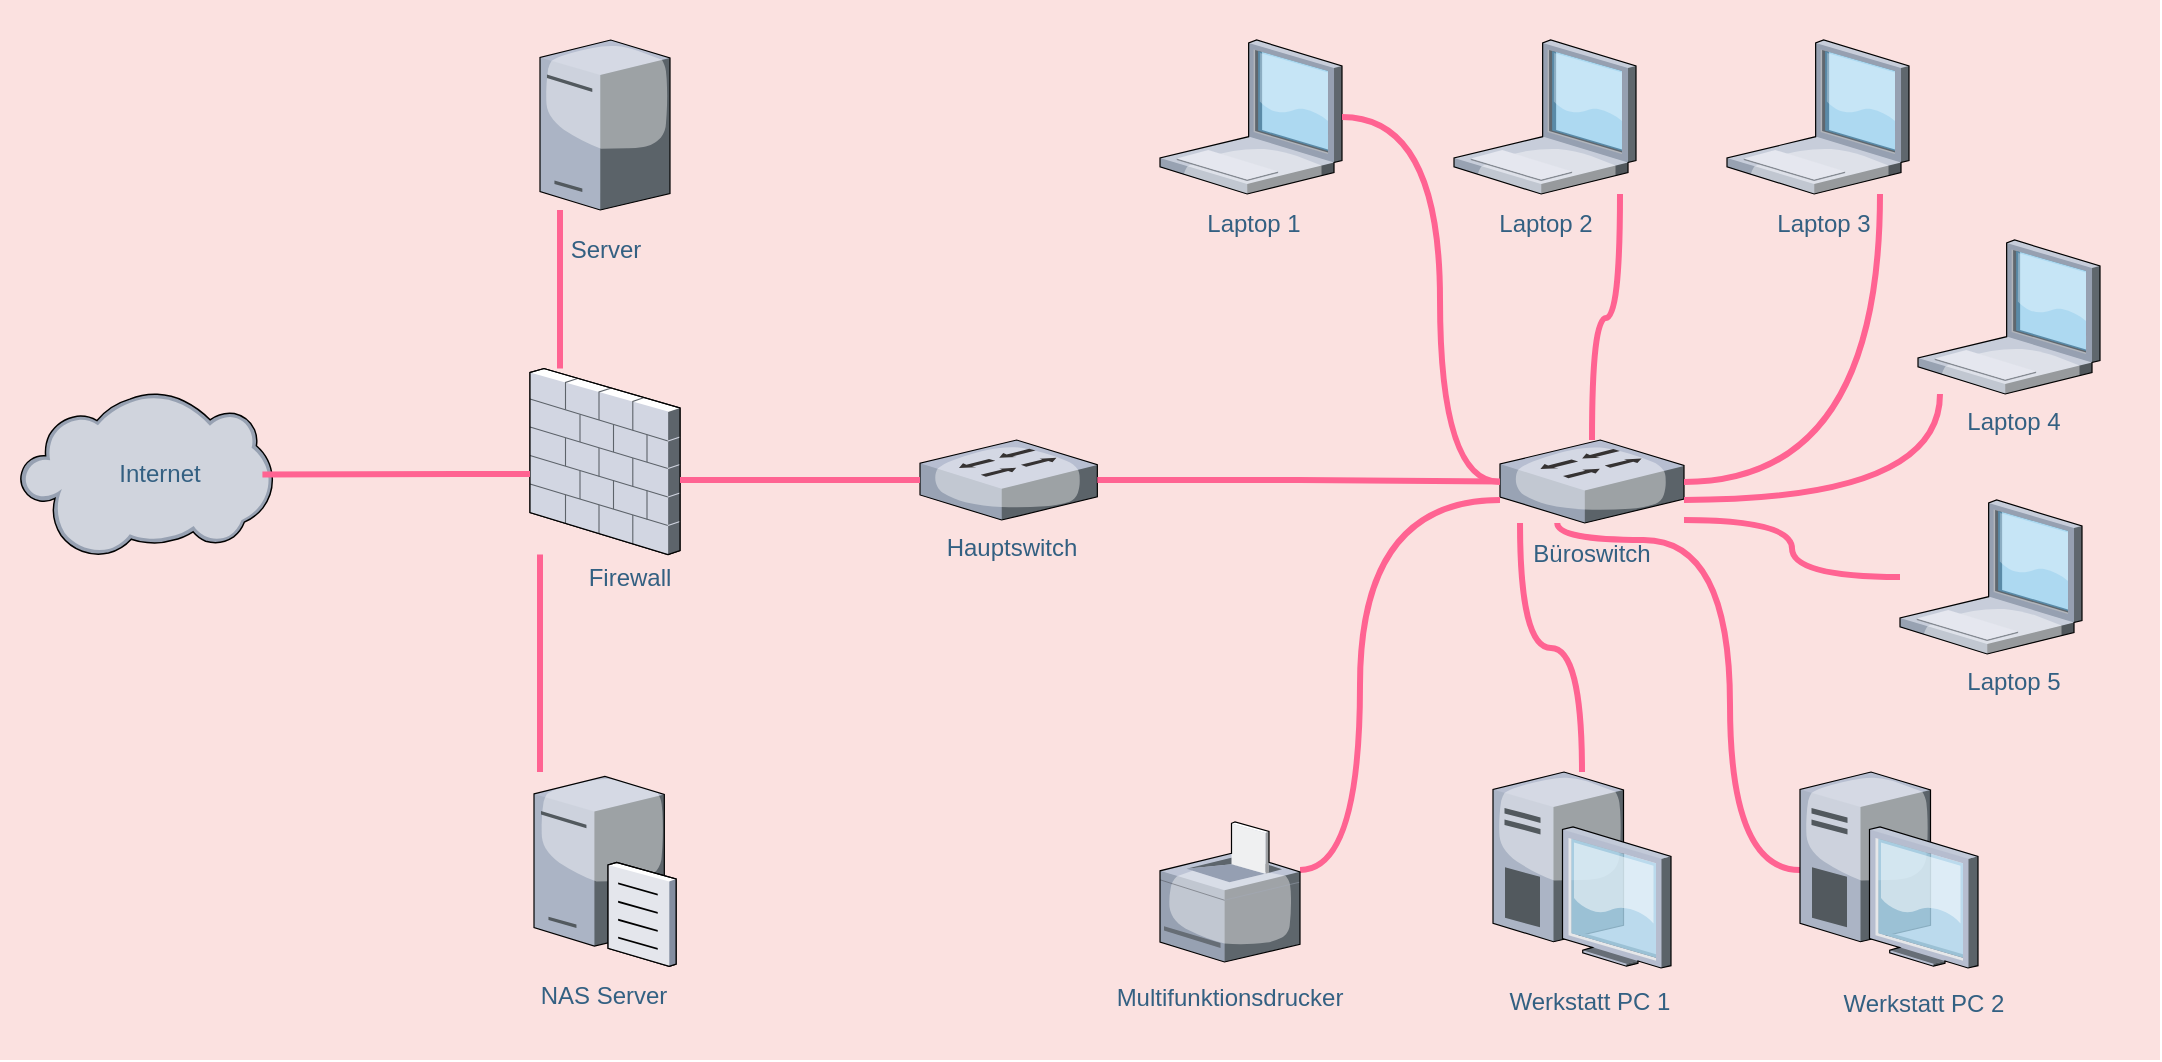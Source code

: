 <mxfile version="26.2.8">
  <diagram name="Page-1" id="e3a06f82-3646-2815-327d-82caf3d4e204">
    <mxGraphModel dx="1341" dy="814" grid="1" gridSize="10" guides="1" tooltips="1" connect="1" arrows="1" fold="1" page="1" pageScale="1.5" pageWidth="1169" pageHeight="826" background="none" math="0" shadow="0">
      <root>
        <mxCell id="0" style=";html=1;" />
        <mxCell id="1" style=";html=1;" parent="0" />
        <mxCell id="6j4duPhXvXTDxxQr8vu_-134" value="" style="rounded=0;whiteSpace=wrap;html=1;strokeColor=none;fontColor=#5AA9E6;fillColor=#F19C99;arcSize=4;gradientColor=none;glass=0;perimeterSpacing=1;opacity=30;" vertex="1" parent="1">
          <mxGeometry x="150" y="120" width="1080" height="530" as="geometry" />
        </mxCell>
        <mxCell id="6j4duPhXvXTDxxQr8vu_-43" style="edgeStyle=orthogonalEdgeStyle;rounded=1;orthogonalLoop=1;jettySize=auto;html=1;curved=1;dashed=1;dashPattern=1 2;startArrow=none;startFill=0;endArrow=none;labelBackgroundColor=none;strokeColor=none;fontColor=default;" edge="1" parent="1" source="6j4duPhXvXTDxxQr8vu_-60" target="6j4duPhXvXTDxxQr8vu_-2">
          <mxGeometry relative="1" as="geometry" />
        </mxCell>
        <mxCell id="6j4duPhXvXTDxxQr8vu_-95" value="" style="group;labelBackgroundColor=none;fontColor=#336082;rounded=1;" vertex="1" connectable="0" parent="1">
          <mxGeometry x="160" y="316" width="140" height="82.5" as="geometry" />
        </mxCell>
        <mxCell id="6j4duPhXvXTDxxQr8vu_-94" value="" style="verticalLabelPosition=bottom;aspect=fixed;html=1;verticalAlign=top;strokeColor=none;align=center;outlineConnect=0;shape=mxgraph.citrix.cloud;fontColor=#5AA9E6;fillColor=#FFE45E;fillStyle=auto;labelBackgroundColor=none;rounded=1;" vertex="1" parent="6j4duPhXvXTDxxQr8vu_-95">
          <mxGeometry width="126.411" height="82.5" as="geometry" />
        </mxCell>
        <mxCell id="6j4duPhXvXTDxxQr8vu_-92" value="&lt;span style=&quot;&quot;&gt;Internet&lt;/span&gt;" style="text;html=1;align=center;verticalAlign=middle;whiteSpace=wrap;rounded=1;fontFamily=Helvetica;fontSize=12;fontColor=#336082;labelBackgroundColor=none;" vertex="1" parent="6j4duPhXvXTDxxQr8vu_-95">
          <mxGeometry x="18.789" y="21.29" width="102.421" height="39.919" as="geometry" />
        </mxCell>
        <mxCell id="6j4duPhXvXTDxxQr8vu_-97" value="" style="group;labelBackgroundColor=none;fontColor=#336082;rounded=1;" vertex="1" connectable="0" parent="1">
          <mxGeometry x="415" y="304.25" width="75" height="120" as="geometry" />
        </mxCell>
        <mxCell id="6j4duPhXvXTDxxQr8vu_-4" value="" style="verticalLabelPosition=bottom;aspect=fixed;html=1;verticalAlign=top;strokeColor=#FF6392;align=center;outlineConnect=0;shape=mxgraph.citrix.firewall;fillColor=#FFE45E;fillStyle=auto;labelBackgroundColor=none;fontColor=#5AA9E6;rounded=1;" vertex="1" parent="6j4duPhXvXTDxxQr8vu_-97">
          <mxGeometry width="75" height="93" as="geometry" />
        </mxCell>
        <mxCell id="6j4duPhXvXTDxxQr8vu_-62" value="&lt;span style=&quot;&quot;&gt;Firewall&lt;/span&gt;" style="text;html=1;align=center;verticalAlign=middle;whiteSpace=wrap;rounded=1;fontFamily=Helvetica;fontSize=12;fontColor=#336082;labelBackgroundColor=none;" vertex="1" parent="6j4duPhXvXTDxxQr8vu_-97">
          <mxGeometry x="15" y="90" width="69.5" height="30" as="geometry" />
        </mxCell>
        <mxCell id="6j4duPhXvXTDxxQr8vu_-99" value="" style="group;labelBackgroundColor=none;fontColor=#336082;rounded=1;" vertex="1" connectable="0" parent="1">
          <mxGeometry x="610" y="340" width="92" height="68.5" as="geometry" />
        </mxCell>
        <mxCell id="6j4duPhXvXTDxxQr8vu_-12" value="" style="verticalLabelPosition=bottom;aspect=fixed;html=1;verticalAlign=top;strokeColor=none;align=center;outlineConnect=0;shape=mxgraph.citrix.switch;labelBackgroundColor=none;fillColor=#FFE45E;fontColor=#5AA9E6;rounded=1;" vertex="1" parent="6j4duPhXvXTDxxQr8vu_-99">
          <mxGeometry width="88.67" height="40" as="geometry" />
        </mxCell>
        <mxCell id="6j4duPhXvXTDxxQr8vu_-60" value="&lt;span style=&quot;color: rgb(51, 96, 130);&quot;&gt;Hauptswitch&lt;/span&gt;" style="text;html=1;align=center;verticalAlign=middle;whiteSpace=wrap;rounded=1;fontFamily=Helvetica;fontSize=12;fontColor=#5AA9E6;labelBackgroundColor=none;" vertex="1" parent="6j4duPhXvXTDxxQr8vu_-99">
          <mxGeometry x="11.25" y="38.5" width="69.5" height="30" as="geometry" />
        </mxCell>
        <mxCell id="6j4duPhXvXTDxxQr8vu_-98" value="" style="edgeStyle=orthogonalEdgeStyle;rounded=1;orthogonalLoop=1;jettySize=auto;html=1;curved=1;dashed=1;dashPattern=1 2;startArrow=none;startFill=0;endArrow=none;labelBackgroundColor=none;strokeColor=none;fontColor=default;" edge="1" parent="6j4duPhXvXTDxxQr8vu_-99" source="6j4duPhXvXTDxxQr8vu_-12" target="6j4duPhXvXTDxxQr8vu_-60">
          <mxGeometry relative="1" as="geometry">
            <mxPoint x="46" y="41.5" as="sourcePoint" />
            <mxPoint x="16" y="109.5" as="targetPoint" />
          </mxGeometry>
        </mxCell>
        <mxCell id="6j4duPhXvXTDxxQr8vu_-100" value="" style="group;labelBackgroundColor=none;fontColor=#336082;rounded=1;" vertex="1" connectable="0" parent="1">
          <mxGeometry x="417" y="506" width="71" height="127" as="geometry" />
        </mxCell>
        <mxCell id="6j4duPhXvXTDxxQr8vu_-2" value="" style="verticalLabelPosition=bottom;aspect=fixed;html=1;verticalAlign=top;strokeColor=none;align=center;outlineConnect=0;shape=mxgraph.citrix.file_server;labelBackgroundColor=none;fillColor=#FFE45E;fontColor=#5AA9E6;rounded=1;" vertex="1" parent="6j4duPhXvXTDxxQr8vu_-100">
          <mxGeometry width="71" height="97" as="geometry" />
        </mxCell>
        <mxCell id="6j4duPhXvXTDxxQr8vu_-58" value="NAS Server" style="text;html=1;align=center;verticalAlign=middle;whiteSpace=wrap;rounded=1;fontFamily=Helvetica;fontSize=12;fontColor=#336082;labelBackgroundColor=none;" vertex="1" parent="6j4duPhXvXTDxxQr8vu_-100">
          <mxGeometry y="97" width="69.5" height="30" as="geometry" />
        </mxCell>
        <mxCell id="6j4duPhXvXTDxxQr8vu_-102" value="" style="group;labelBackgroundColor=none;fontColor=#336082;rounded=1;" vertex="1" connectable="0" parent="1">
          <mxGeometry x="420" y="140" width="65" height="114.5" as="geometry" />
        </mxCell>
        <mxCell id="6j4duPhXvXTDxxQr8vu_-18" value="" style="verticalLabelPosition=bottom;aspect=fixed;html=1;verticalAlign=top;strokeColor=#FF6392;align=center;outlineConnect=0;shape=mxgraph.citrix.license_server;fillColor=#FFE45E;fillStyle=auto;labelBackgroundColor=none;fontColor=#5AA9E6;rounded=1;" vertex="1" parent="6j4duPhXvXTDxxQr8vu_-102">
          <mxGeometry width="65" height="85" as="geometry" />
        </mxCell>
        <mxCell id="6j4duPhXvXTDxxQr8vu_-59" value="Server" style="text;html=1;align=center;verticalAlign=middle;whiteSpace=wrap;rounded=1;fontFamily=Helvetica;fontSize=12;fontColor=#336082;labelBackgroundColor=none;" vertex="1" parent="6j4duPhXvXTDxxQr8vu_-102">
          <mxGeometry x="7.75" y="94.5" width="49.5" height="20" as="geometry" />
        </mxCell>
        <mxCell id="6j4duPhXvXTDxxQr8vu_-103" value="" style="group;labelBackgroundColor=none;fontColor=#ffffff;rounded=1;fillColor=none;strokeColor=none;" vertex="1" connectable="0" parent="1">
          <mxGeometry x="730" y="140" width="91" height="106" as="geometry" />
        </mxCell>
        <mxCell id="6j4duPhXvXTDxxQr8vu_-17" value="" style="verticalLabelPosition=bottom;aspect=fixed;html=1;verticalAlign=top;strokeColor=none;align=center;outlineConnect=0;shape=mxgraph.citrix.laptop_1;labelBackgroundColor=none;fillColor=#FFE45E;fontColor=#5AA9E6;rounded=1;" vertex="1" parent="6j4duPhXvXTDxxQr8vu_-103">
          <mxGeometry width="91" height="77" as="geometry" />
        </mxCell>
        <mxCell id="6j4duPhXvXTDxxQr8vu_-52" value="&lt;span style=&quot;color: rgb(51, 96, 130);&quot;&gt;Laptop 1&lt;/span&gt;" style="text;html=1;align=center;verticalAlign=middle;whiteSpace=wrap;rounded=1;fontFamily=Helvetica;fontSize=12;fontColor=#5AA9E6;labelBackgroundColor=none;fontStyle=0" vertex="1" parent="6j4duPhXvXTDxxQr8vu_-103">
          <mxGeometry x="19" y="77" width="55.5" height="29" as="geometry" />
        </mxCell>
        <mxCell id="6j4duPhXvXTDxxQr8vu_-104" value="" style="group;labelBackgroundColor=none;fontColor=#336082;rounded=1;" vertex="1" connectable="0" parent="1">
          <mxGeometry x="877" y="140" width="91" height="106" as="geometry" />
        </mxCell>
        <mxCell id="6j4duPhXvXTDxxQr8vu_-14" value="" style="verticalLabelPosition=bottom;aspect=fixed;html=1;verticalAlign=top;strokeColor=none;align=center;outlineConnect=0;shape=mxgraph.citrix.laptop_1;labelBackgroundColor=none;fillColor=#FFE45E;fontColor=#5AA9E6;rounded=1;" vertex="1" parent="6j4duPhXvXTDxxQr8vu_-104">
          <mxGeometry width="91" height="77" as="geometry" />
        </mxCell>
        <mxCell id="6j4duPhXvXTDxxQr8vu_-53" value="Laptop 2" style="text;html=1;align=center;verticalAlign=middle;whiteSpace=wrap;rounded=1;fontFamily=Helvetica;fontSize=12;fontColor=#336082;labelBackgroundColor=none;" vertex="1" parent="6j4duPhXvXTDxxQr8vu_-104">
          <mxGeometry x="17.75" y="77" width="55.5" height="29" as="geometry" />
        </mxCell>
        <mxCell id="6j4duPhXvXTDxxQr8vu_-111" value="" style="group;labelBackgroundColor=none;fontColor=#336082;rounded=1;" vertex="1" connectable="0" parent="1">
          <mxGeometry x="1109" y="240" width="95.5" height="106" as="geometry" />
        </mxCell>
        <mxCell id="6j4duPhXvXTDxxQr8vu_-15" value="" style="verticalLabelPosition=bottom;aspect=fixed;html=1;verticalAlign=top;strokeColor=none;align=center;outlineConnect=0;shape=mxgraph.citrix.laptop_1;labelBackgroundColor=none;fillColor=#FFE45E;fontColor=#5AA9E6;rounded=1;" vertex="1" parent="6j4duPhXvXTDxxQr8vu_-111">
          <mxGeometry width="91" height="77" as="geometry" />
        </mxCell>
        <mxCell id="6j4duPhXvXTDxxQr8vu_-107" value="Laptop 4" style="text;html=1;align=center;verticalAlign=middle;whiteSpace=wrap;rounded=1;fontFamily=Helvetica;fontSize=12;fontColor=#336082;labelBackgroundColor=none;" vertex="1" parent="6j4duPhXvXTDxxQr8vu_-111">
          <mxGeometry y="76" width="95.5" height="30" as="geometry" />
        </mxCell>
        <mxCell id="6j4duPhXvXTDxxQr8vu_-112" value="" style="group;labelBackgroundColor=none;fontColor=#336082;rounded=1;" vertex="1" connectable="0" parent="1">
          <mxGeometry x="1100" y="370" width="104.5" height="110" as="geometry" />
        </mxCell>
        <mxCell id="6j4duPhXvXTDxxQr8vu_-19" value="" style="verticalLabelPosition=bottom;aspect=fixed;html=1;verticalAlign=top;strokeColor=none;align=center;outlineConnect=0;shape=mxgraph.citrix.laptop_1;labelBackgroundColor=none;fillColor=#FFE45E;fontColor=#5AA9E6;rounded=1;" vertex="1" parent="6j4duPhXvXTDxxQr8vu_-112">
          <mxGeometry width="91" height="77" as="geometry" />
        </mxCell>
        <mxCell id="6j4duPhXvXTDxxQr8vu_-110" value="Laptop 5" style="text;html=1;align=center;verticalAlign=middle;whiteSpace=wrap;rounded=1;fontFamily=Helvetica;fontSize=12;fontColor=#336082;labelBackgroundColor=none;" vertex="1" parent="6j4duPhXvXTDxxQr8vu_-112">
          <mxGeometry x="9" y="76" width="95.5" height="30" as="geometry" />
        </mxCell>
        <mxCell id="6j4duPhXvXTDxxQr8vu_-116" value="" style="group;labelBackgroundColor=none;fontColor=#5AA9E6;rounded=1;" vertex="1" connectable="0" parent="1">
          <mxGeometry x="900" y="340" width="92" height="78.5" as="geometry" />
        </mxCell>
        <mxCell id="6j4duPhXvXTDxxQr8vu_-13" value="" style="verticalLabelPosition=bottom;aspect=fixed;html=1;verticalAlign=top;strokeColor=none;align=center;outlineConnect=0;shape=mxgraph.citrix.switch;labelBackgroundColor=none;fillColor=#FFE45E;fontColor=#5AA9E6;rounded=1;" vertex="1" parent="6j4duPhXvXTDxxQr8vu_-116">
          <mxGeometry width="92" height="41.5" as="geometry" />
        </mxCell>
        <mxCell id="6j4duPhXvXTDxxQr8vu_-61" value="Büroswitch" style="text;html=1;align=center;verticalAlign=middle;whiteSpace=wrap;rounded=1;fontFamily=Helvetica;fontSize=12;fontColor=#336082;labelBackgroundColor=none;" vertex="1" parent="6j4duPhXvXTDxxQr8vu_-116">
          <mxGeometry x="11.25" y="41.5" width="69.5" height="30" as="geometry" />
        </mxCell>
        <mxCell id="6j4duPhXvXTDxxQr8vu_-119" value="" style="group;labelBackgroundColor=none;fontColor=#336082;rounded=1;" vertex="1" connectable="0" parent="1">
          <mxGeometry x="1013.5" y="140" width="95.5" height="107" as="geometry" />
        </mxCell>
        <mxCell id="6j4duPhXvXTDxxQr8vu_-16" value="" style="verticalLabelPosition=bottom;aspect=fixed;html=1;verticalAlign=top;strokeColor=none;align=center;outlineConnect=0;shape=mxgraph.citrix.laptop_1;labelBackgroundColor=none;fillColor=#FFE45E;fontColor=#5AA9E6;rounded=1;" vertex="1" parent="6j4duPhXvXTDxxQr8vu_-119">
          <mxGeometry width="91" height="77" as="geometry" />
        </mxCell>
        <mxCell id="6j4duPhXvXTDxxQr8vu_-106" value="Laptop 3" style="text;html=1;align=center;verticalAlign=middle;whiteSpace=wrap;rounded=1;fontFamily=Helvetica;fontSize=12;fontColor=#336082;labelBackgroundColor=none;" vertex="1" parent="6j4duPhXvXTDxxQr8vu_-119">
          <mxGeometry y="77" width="95.5" height="30" as="geometry" />
        </mxCell>
        <mxCell id="6j4duPhXvXTDxxQr8vu_-113" value="" style="group;labelBackgroundColor=none;fontColor=#336082;rounded=1;" vertex="1" connectable="0" parent="1">
          <mxGeometry x="1065.5" y="507" width="89" height="130" as="geometry" />
        </mxCell>
        <mxCell id="6j4duPhXvXTDxxQr8vu_-51" value="Werkstatt PC 2" style="text;html=1;align=center;verticalAlign=middle;whiteSpace=wrap;rounded=1;fontFamily=Helvetica;fontSize=12;fontColor=#336082;labelBackgroundColor=none;" vertex="1" parent="6j4duPhXvXTDxxQr8vu_-113">
          <mxGeometry x="3.5" y="100" width="85.5" height="30" as="geometry" />
        </mxCell>
        <mxCell id="6j4duPhXvXTDxxQr8vu_-126" style="edgeStyle=orthogonalEdgeStyle;rounded=0;orthogonalLoop=1;jettySize=auto;html=1;entryX=0.25;entryY=0;entryDx=0;entryDy=0;strokeColor=#FF6392;fontColor=#5AA9E6;fillColor=#FFE45E;endArrow=none;startFill=0;strokeWidth=3;curved=1;" edge="1" parent="1" source="6j4duPhXvXTDxxQr8vu_-9" target="6j4duPhXvXTDxxQr8vu_-61">
          <mxGeometry relative="1" as="geometry">
            <Array as="points">
              <mxPoint x="1015" y="555" />
              <mxPoint x="1015" y="390" />
              <mxPoint x="929" y="390" />
            </Array>
          </mxGeometry>
        </mxCell>
        <mxCell id="6j4duPhXvXTDxxQr8vu_-9" value="" style="verticalLabelPosition=bottom;aspect=fixed;html=1;verticalAlign=top;strokeColor=none;align=center;outlineConnect=0;shape=mxgraph.citrix.desktop;labelBackgroundColor=none;fillColor=#FFE45E;fontColor=#5AA9E6;rounded=1;" vertex="1" parent="1">
          <mxGeometry x="1050" y="506" width="89" height="98" as="geometry" />
        </mxCell>
        <mxCell id="6j4duPhXvXTDxxQr8vu_-127" style="edgeStyle=orthogonalEdgeStyle;rounded=0;orthogonalLoop=1;jettySize=auto;html=1;strokeColor=#FF6392;fontColor=#5AA9E6;fillColor=#FFE45E;endArrow=none;startFill=0;strokeWidth=3;curved=1;" edge="1" parent="1" source="6j4duPhXvXTDxxQr8vu_-10" target="6j4duPhXvXTDxxQr8vu_-13">
          <mxGeometry relative="1" as="geometry">
            <Array as="points">
              <mxPoint x="941" y="444" />
              <mxPoint x="910" y="444" />
            </Array>
          </mxGeometry>
        </mxCell>
        <object label="" id="6j4duPhXvXTDxxQr8vu_-10">
          <mxCell style="verticalLabelPosition=bottom;aspect=fixed;html=1;verticalAlign=top;strokeColor=none;align=center;outlineConnect=0;shape=mxgraph.citrix.desktop;labelBackgroundColor=none;fillColor=#FFE45E;fontColor=#5AA9E6;rounded=1;" vertex="1" parent="1">
            <mxGeometry x="896.5" y="506" width="89" height="98" as="geometry" />
          </mxCell>
        </object>
        <mxCell id="6j4duPhXvXTDxxQr8vu_-128" style="edgeStyle=orthogonalEdgeStyle;rounded=0;orthogonalLoop=1;jettySize=auto;html=1;strokeColor=#FF6392;fontColor=#5AA9E6;fillColor=#FFE45E;curved=1;endArrow=none;startFill=0;strokeWidth=3;" edge="1" parent="1" source="6j4duPhXvXTDxxQr8vu_-6">
          <mxGeometry relative="1" as="geometry">
            <mxPoint x="900" y="370" as="targetPoint" />
            <Array as="points">
              <mxPoint x="830" y="555" />
              <mxPoint x="830" y="370" />
            </Array>
          </mxGeometry>
        </mxCell>
        <mxCell id="6j4duPhXvXTDxxQr8vu_-6" value="" style="verticalLabelPosition=bottom;aspect=fixed;html=1;verticalAlign=top;strokeColor=none;align=center;outlineConnect=0;shape=mxgraph.citrix.printer;labelBackgroundColor=none;fillColor=#FFE45E;fontColor=#5AA9E6;rounded=1;" vertex="1" parent="1">
          <mxGeometry x="730" y="531" width="70" height="70" as="geometry" />
        </mxCell>
        <mxCell id="6j4duPhXvXTDxxQr8vu_-50" value="Werkstatt PC 1" style="text;html=1;align=center;verticalAlign=middle;whiteSpace=wrap;rounded=1;fontFamily=Helvetica;fontSize=12;fontColor=#336082;labelBackgroundColor=none;" vertex="1" parent="1">
          <mxGeometry x="896.5" y="606" width="95.5" height="30" as="geometry" />
        </mxCell>
        <mxCell id="6j4duPhXvXTDxxQr8vu_-56" value="Multifunktionsdrucker" style="text;html=1;align=center;verticalAlign=middle;whiteSpace=wrap;rounded=1;fontFamily=Helvetica;fontSize=12;fontColor=#336082;labelBackgroundColor=none;" vertex="1" parent="1">
          <mxGeometry x="737.25" y="604" width="55.5" height="29" as="geometry" />
        </mxCell>
        <mxCell id="6j4duPhXvXTDxxQr8vu_-120" style="edgeStyle=orthogonalEdgeStyle;rounded=0;orthogonalLoop=1;jettySize=auto;html=1;strokeColor=#FF6392;fontColor=#5AA9E6;fillColor=#FFE45E;endArrow=none;startFill=0;curved=1;strokeWidth=3;" edge="1" parent="1" source="6j4duPhXvXTDxxQr8vu_-17" target="6j4duPhXvXTDxxQr8vu_-13">
          <mxGeometry relative="1" as="geometry">
            <Array as="points">
              <mxPoint x="870" y="179" />
              <mxPoint x="870" y="361" />
            </Array>
          </mxGeometry>
        </mxCell>
        <mxCell id="6j4duPhXvXTDxxQr8vu_-121" style="edgeStyle=orthogonalEdgeStyle;rounded=0;orthogonalLoop=1;jettySize=auto;html=1;strokeColor=#FF6392;fontColor=#5AA9E6;fillColor=#FFE45E;curved=1;strokeWidth=3;endArrow=none;startFill=0;" edge="1" parent="1" source="6j4duPhXvXTDxxQr8vu_-14" target="6j4duPhXvXTDxxQr8vu_-13">
          <mxGeometry relative="1" as="geometry">
            <Array as="points">
              <mxPoint x="960" y="279" />
              <mxPoint x="946" y="279" />
            </Array>
          </mxGeometry>
        </mxCell>
        <mxCell id="6j4duPhXvXTDxxQr8vu_-122" style="edgeStyle=orthogonalEdgeStyle;rounded=0;orthogonalLoop=1;jettySize=auto;html=1;strokeColor=#FF6392;fontColor=#5AA9E6;fillColor=#FFE45E;curved=1;strokeWidth=3;endArrow=none;startFill=0;" edge="1" parent="1" source="6j4duPhXvXTDxxQr8vu_-16" target="6j4duPhXvXTDxxQr8vu_-13">
          <mxGeometry relative="1" as="geometry">
            <Array as="points">
              <mxPoint x="1090" y="361" />
            </Array>
          </mxGeometry>
        </mxCell>
        <mxCell id="6j4duPhXvXTDxxQr8vu_-123" style="edgeStyle=orthogonalEdgeStyle;rounded=0;orthogonalLoop=1;jettySize=auto;html=1;strokeColor=#FF6392;fontColor=#5AA9E6;fillColor=#FFE45E;curved=1;strokeWidth=3;endArrow=none;startFill=0;" edge="1" parent="1" source="6j4duPhXvXTDxxQr8vu_-15" target="6j4duPhXvXTDxxQr8vu_-13">
          <mxGeometry relative="1" as="geometry">
            <Array as="points">
              <mxPoint x="1120" y="370" />
            </Array>
          </mxGeometry>
        </mxCell>
        <mxCell id="6j4duPhXvXTDxxQr8vu_-125" style="edgeStyle=orthogonalEdgeStyle;rounded=0;orthogonalLoop=1;jettySize=auto;html=1;strokeColor=#FF6392;fontColor=#5AA9E6;fillColor=#FFE45E;endArrow=none;startFill=0;startArrow=none;curved=1;strokeWidth=3;" edge="1" parent="1" source="6j4duPhXvXTDxxQr8vu_-19" target="6j4duPhXvXTDxxQr8vu_-13">
          <mxGeometry relative="1" as="geometry">
            <Array as="points">
              <mxPoint x="1046" y="409" />
              <mxPoint x="1046" y="380" />
            </Array>
          </mxGeometry>
        </mxCell>
        <mxCell id="6j4duPhXvXTDxxQr8vu_-129" style="edgeStyle=orthogonalEdgeStyle;rounded=0;orthogonalLoop=1;jettySize=auto;html=1;strokeColor=#FF6392;fontColor=#5AA9E6;fillColor=#FFE45E;strokeWidth=3;endArrow=none;startFill=0;" edge="1" parent="1" source="6j4duPhXvXTDxxQr8vu_-12" target="6j4duPhXvXTDxxQr8vu_-13">
          <mxGeometry relative="1" as="geometry" />
        </mxCell>
        <mxCell id="6j4duPhXvXTDxxQr8vu_-133" style="edgeStyle=orthogonalEdgeStyle;rounded=0;orthogonalLoop=1;jettySize=auto;html=1;entryX=1;entryY=0.5;entryDx=0;entryDy=0;strokeColor=#FF6392;fontColor=#5AA9E6;fillColor=#FFE45E;endArrow=none;startFill=0;strokeWidth=3;" edge="1" parent="1">
          <mxGeometry relative="1" as="geometry">
            <mxPoint x="415.0" y="357.0" as="sourcePoint" />
            <mxPoint x="281.211" y="357.25" as="targetPoint" />
            <Array as="points">
              <mxPoint x="380" y="357" />
              <mxPoint x="380" y="357" />
            </Array>
          </mxGeometry>
        </mxCell>
        <mxCell id="6j4duPhXvXTDxxQr8vu_-130" style="edgeStyle=orthogonalEdgeStyle;rounded=0;orthogonalLoop=1;jettySize=auto;html=1;strokeColor=#FF6392;fontColor=#5AA9E6;fillColor=#FFE45E;endArrow=none;startFill=0;strokeWidth=3;" edge="1" parent="1" source="6j4duPhXvXTDxxQr8vu_-12" target="6j4duPhXvXTDxxQr8vu_-4">
          <mxGeometry relative="1" as="geometry">
            <Array as="points">
              <mxPoint x="510" y="360" />
              <mxPoint x="510" y="360" />
            </Array>
          </mxGeometry>
        </mxCell>
        <mxCell id="6j4duPhXvXTDxxQr8vu_-131" style="edgeStyle=orthogonalEdgeStyle;rounded=0;orthogonalLoop=1;jettySize=auto;html=1;strokeColor=#FF6392;fontColor=#5AA9E6;fillColor=#FFE45E;curved=1;endArrow=none;startFill=0;strokeWidth=3;" edge="1" parent="1" source="6j4duPhXvXTDxxQr8vu_-4" target="6j4duPhXvXTDxxQr8vu_-18">
          <mxGeometry relative="1" as="geometry">
            <Array as="points">
              <mxPoint x="430" y="290" />
              <mxPoint x="430" y="290" />
            </Array>
          </mxGeometry>
        </mxCell>
        <mxCell id="6j4duPhXvXTDxxQr8vu_-132" style="edgeStyle=orthogonalEdgeStyle;rounded=0;orthogonalLoop=1;jettySize=auto;html=1;strokeColor=#FF6392;fontColor=#5AA9E6;fillColor=#FFE45E;endArrow=none;startFill=0;strokeWidth=3;curved=1;" edge="1" parent="1" source="6j4duPhXvXTDxxQr8vu_-4" target="6j4duPhXvXTDxxQr8vu_-2">
          <mxGeometry relative="1" as="geometry">
            <Array as="points">
              <mxPoint x="420" y="410" />
              <mxPoint x="420" y="410" />
            </Array>
          </mxGeometry>
        </mxCell>
      </root>
    </mxGraphModel>
  </diagram>
</mxfile>
